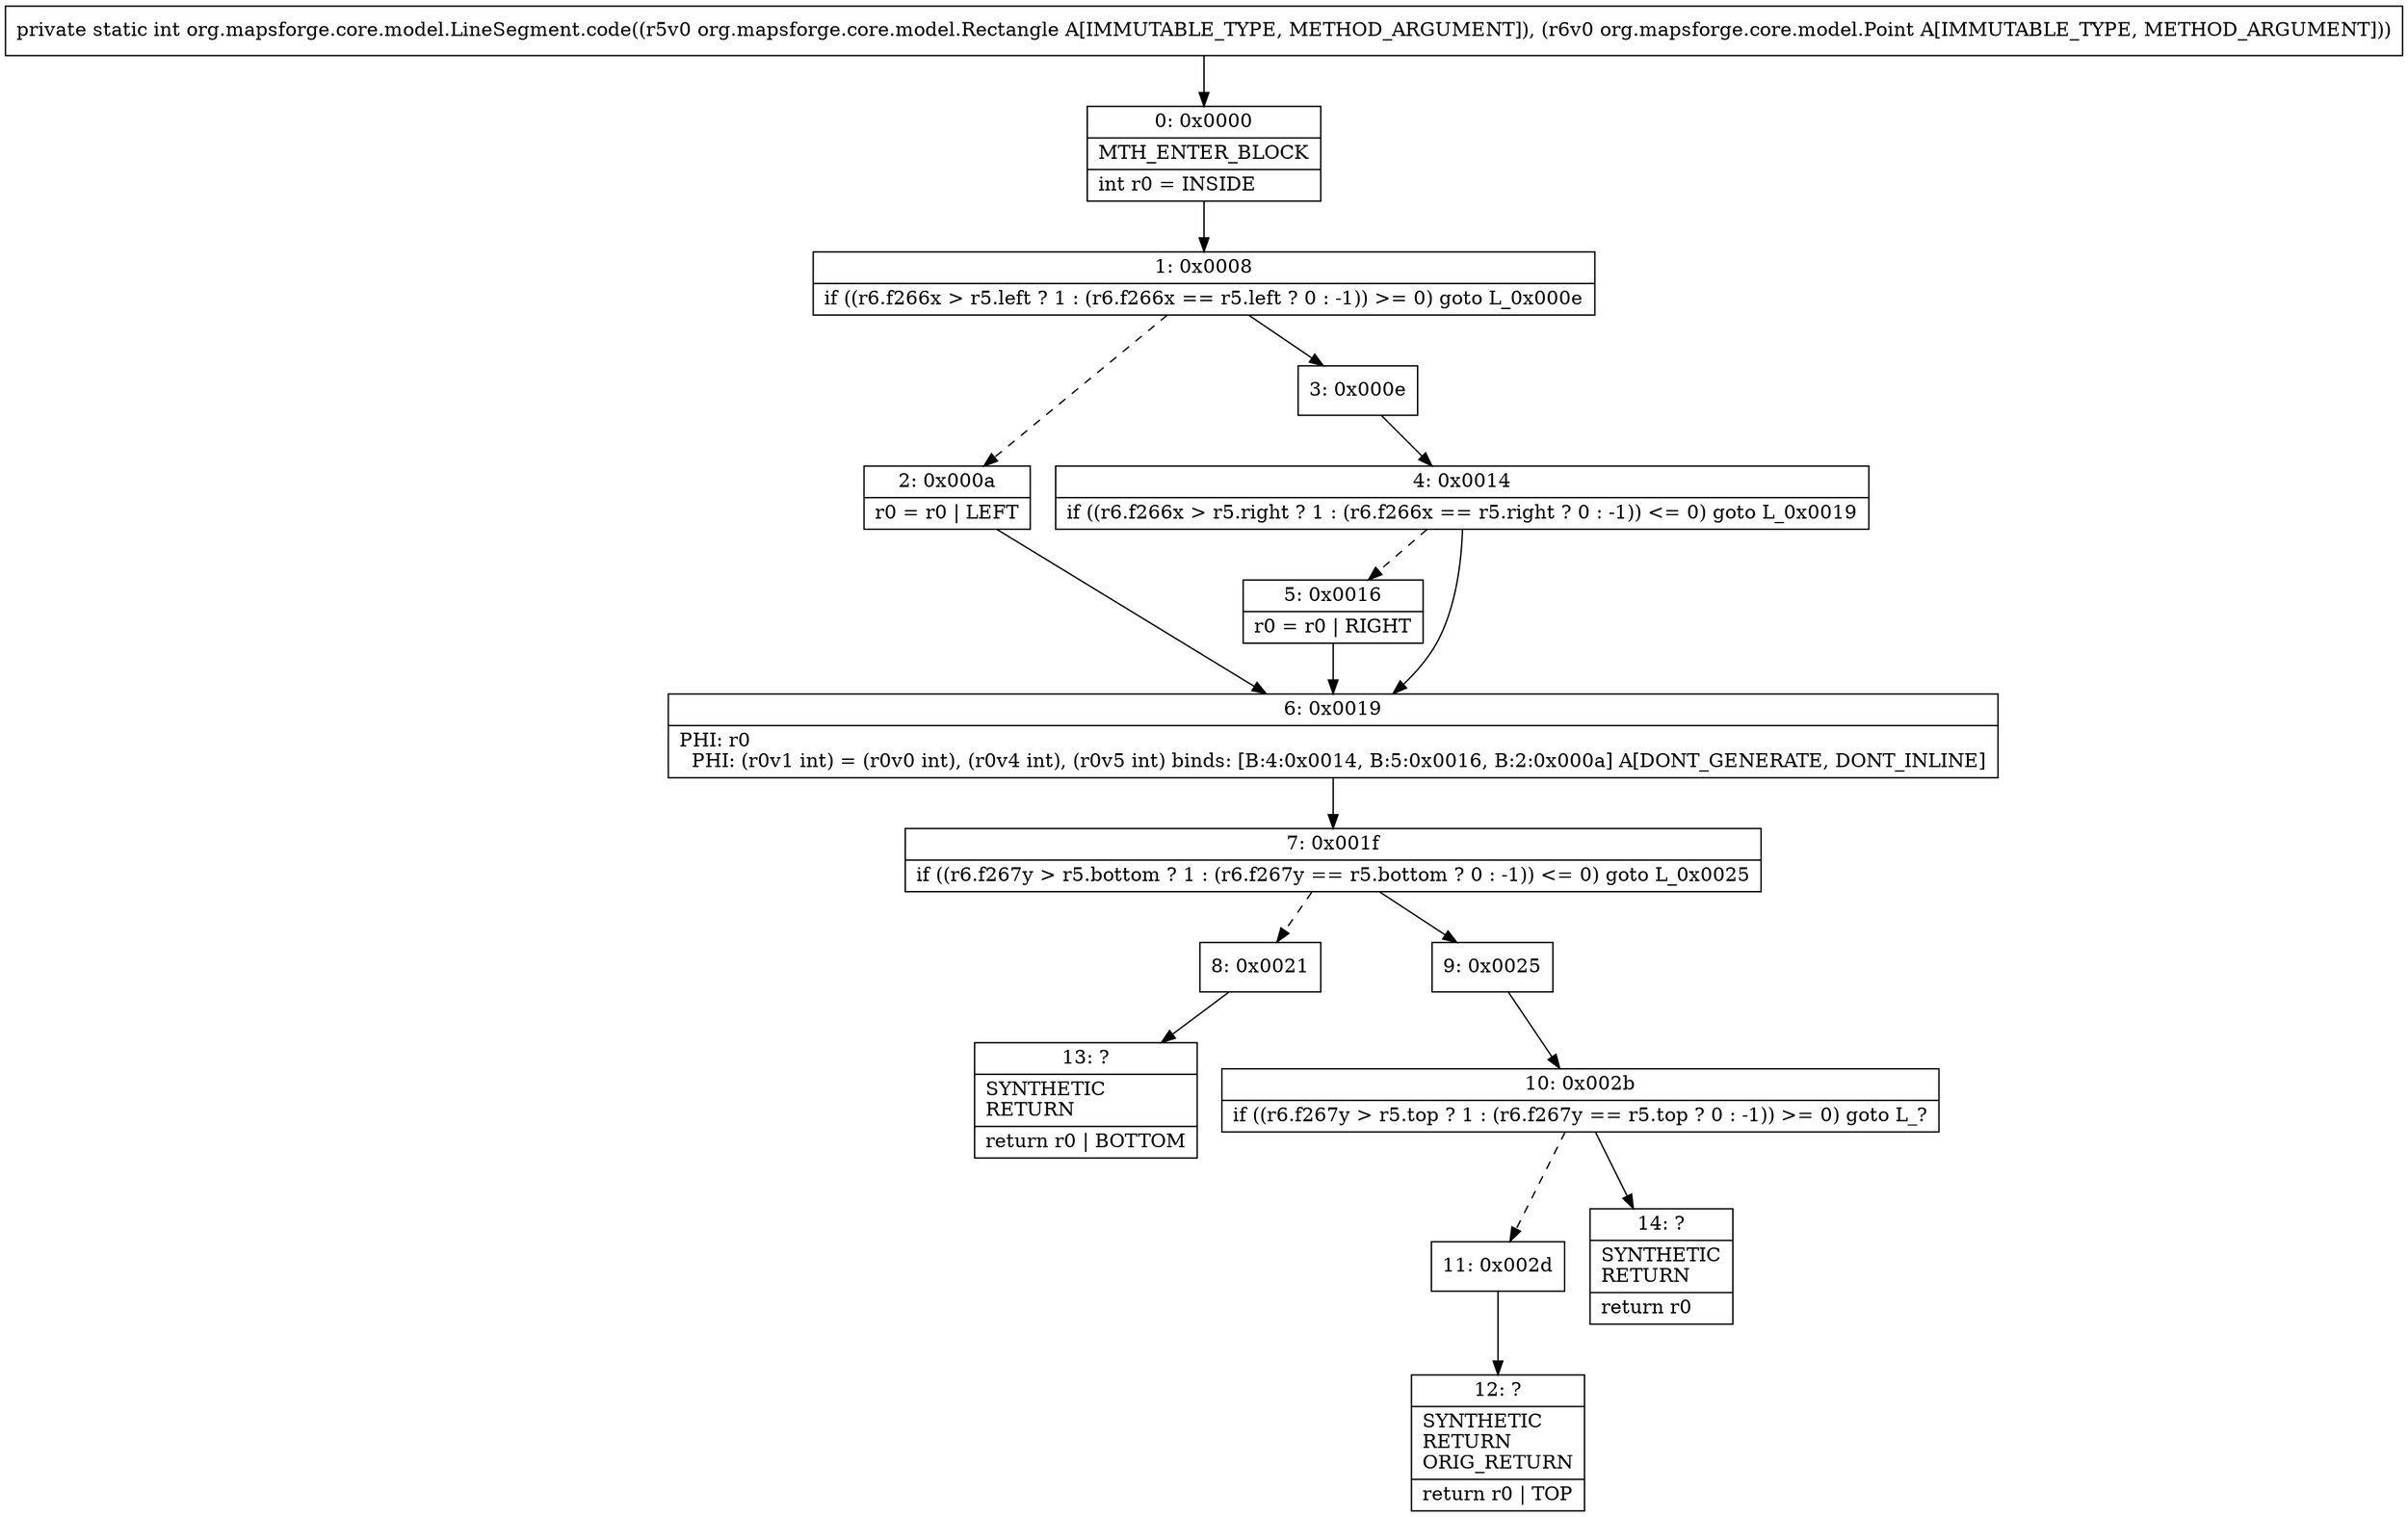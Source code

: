 digraph "CFG fororg.mapsforge.core.model.LineSegment.code(Lorg\/mapsforge\/core\/model\/Rectangle;Lorg\/mapsforge\/core\/model\/Point;)I" {
Node_0 [shape=record,label="{0\:\ 0x0000|MTH_ENTER_BLOCK\l|int r0 = INSIDE\l}"];
Node_1 [shape=record,label="{1\:\ 0x0008|if ((r6.f266x \> r5.left ? 1 : (r6.f266x == r5.left ? 0 : \-1)) \>= 0) goto L_0x000e\l}"];
Node_2 [shape=record,label="{2\:\ 0x000a|r0 = r0 \| LEFT\l}"];
Node_3 [shape=record,label="{3\:\ 0x000e}"];
Node_4 [shape=record,label="{4\:\ 0x0014|if ((r6.f266x \> r5.right ? 1 : (r6.f266x == r5.right ? 0 : \-1)) \<= 0) goto L_0x0019\l}"];
Node_5 [shape=record,label="{5\:\ 0x0016|r0 = r0 \| RIGHT\l}"];
Node_6 [shape=record,label="{6\:\ 0x0019|PHI: r0 \l  PHI: (r0v1 int) = (r0v0 int), (r0v4 int), (r0v5 int) binds: [B:4:0x0014, B:5:0x0016, B:2:0x000a] A[DONT_GENERATE, DONT_INLINE]\l}"];
Node_7 [shape=record,label="{7\:\ 0x001f|if ((r6.f267y \> r5.bottom ? 1 : (r6.f267y == r5.bottom ? 0 : \-1)) \<= 0) goto L_0x0025\l}"];
Node_8 [shape=record,label="{8\:\ 0x0021}"];
Node_9 [shape=record,label="{9\:\ 0x0025}"];
Node_10 [shape=record,label="{10\:\ 0x002b|if ((r6.f267y \> r5.top ? 1 : (r6.f267y == r5.top ? 0 : \-1)) \>= 0) goto L_?\l}"];
Node_11 [shape=record,label="{11\:\ 0x002d}"];
Node_12 [shape=record,label="{12\:\ ?|SYNTHETIC\lRETURN\lORIG_RETURN\l|return r0 \| TOP\l}"];
Node_13 [shape=record,label="{13\:\ ?|SYNTHETIC\lRETURN\l|return r0 \| BOTTOM\l}"];
Node_14 [shape=record,label="{14\:\ ?|SYNTHETIC\lRETURN\l|return r0\l}"];
MethodNode[shape=record,label="{private static int org.mapsforge.core.model.LineSegment.code((r5v0 org.mapsforge.core.model.Rectangle A[IMMUTABLE_TYPE, METHOD_ARGUMENT]), (r6v0 org.mapsforge.core.model.Point A[IMMUTABLE_TYPE, METHOD_ARGUMENT])) }"];
MethodNode -> Node_0;
Node_0 -> Node_1;
Node_1 -> Node_2[style=dashed];
Node_1 -> Node_3;
Node_2 -> Node_6;
Node_3 -> Node_4;
Node_4 -> Node_5[style=dashed];
Node_4 -> Node_6;
Node_5 -> Node_6;
Node_6 -> Node_7;
Node_7 -> Node_8[style=dashed];
Node_7 -> Node_9;
Node_8 -> Node_13;
Node_9 -> Node_10;
Node_10 -> Node_11[style=dashed];
Node_10 -> Node_14;
Node_11 -> Node_12;
}

